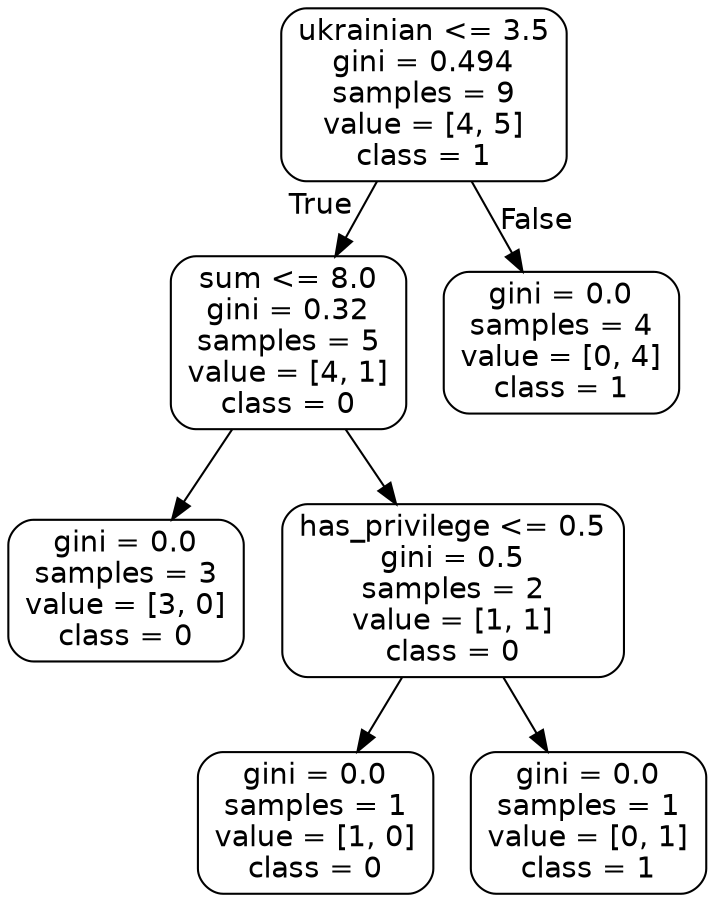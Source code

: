digraph Tree {
node [shape=box, style="rounded", color="black", fontname=helvetica] ;
edge [fontname=helvetica] ;
0 [label="ukrainian <= 3.5\ngini = 0.494\nsamples = 9\nvalue = [4, 5]\nclass = 1"] ;
1 [label="sum <= 8.0\ngini = 0.32\nsamples = 5\nvalue = [4, 1]\nclass = 0"] ;
0 -> 1 [labeldistance=2.5, labelangle=45, headlabel="True"] ;
2 [label="gini = 0.0\nsamples = 3\nvalue = [3, 0]\nclass = 0"] ;
1 -> 2 ;
3 [label="has_privilege <= 0.5\ngini = 0.5\nsamples = 2\nvalue = [1, 1]\nclass = 0"] ;
1 -> 3 ;
4 [label="gini = 0.0\nsamples = 1\nvalue = [1, 0]\nclass = 0"] ;
3 -> 4 ;
5 [label="gini = 0.0\nsamples = 1\nvalue = [0, 1]\nclass = 1"] ;
3 -> 5 ;
6 [label="gini = 0.0\nsamples = 4\nvalue = [0, 4]\nclass = 1"] ;
0 -> 6 [labeldistance=2.5, labelangle=-45, headlabel="False"] ;
}
